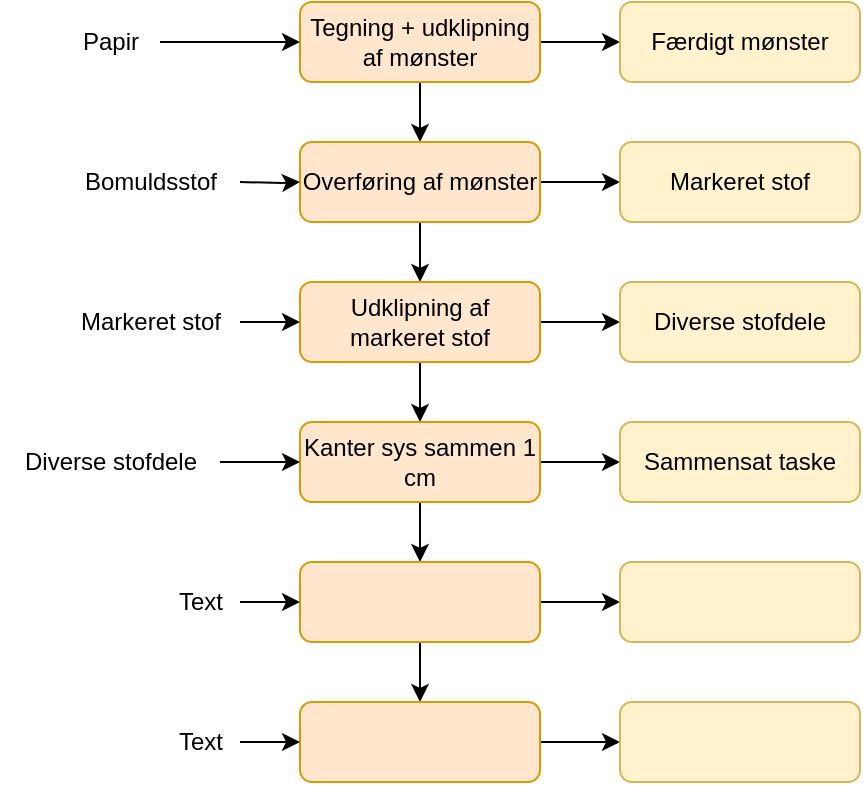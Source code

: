<mxfile version="20.2.7" type="github">
  <diagram id="C5RBs43oDa-KdzZeNtuy" name="Page-1">
    <mxGraphModel dx="946" dy="614" grid="1" gridSize="10" guides="1" tooltips="1" connect="1" arrows="1" fold="1" page="1" pageScale="1" pageWidth="827" pageHeight="1169" math="0" shadow="0">
      <root>
        <mxCell id="WIyWlLk6GJQsqaUBKTNV-0" />
        <mxCell id="WIyWlLk6GJQsqaUBKTNV-1" parent="WIyWlLk6GJQsqaUBKTNV-0" />
        <mxCell id="oULk6Vh2SIBAOdDKfZh6-1" value="" style="edgeStyle=orthogonalEdgeStyle;rounded=0;orthogonalLoop=1;jettySize=auto;html=1;" edge="1" parent="WIyWlLk6GJQsqaUBKTNV-1" source="WIyWlLk6GJQsqaUBKTNV-3" target="oULk6Vh2SIBAOdDKfZh6-0">
          <mxGeometry relative="1" as="geometry" />
        </mxCell>
        <mxCell id="oULk6Vh2SIBAOdDKfZh6-12" value="" style="edgeStyle=orthogonalEdgeStyle;rounded=0;orthogonalLoop=1;jettySize=auto;html=1;" edge="1" parent="WIyWlLk6GJQsqaUBKTNV-1" source="WIyWlLk6GJQsqaUBKTNV-3" target="oULk6Vh2SIBAOdDKfZh6-11">
          <mxGeometry relative="1" as="geometry" />
        </mxCell>
        <mxCell id="WIyWlLk6GJQsqaUBKTNV-3" value="Tegning + udklipning af mønster" style="rounded=1;whiteSpace=wrap;html=1;fontSize=12;glass=0;strokeWidth=1;shadow=0;fillColor=#ffe6cc;strokeColor=#d79b00;" parent="WIyWlLk6GJQsqaUBKTNV-1" vertex="1">
          <mxGeometry x="160" y="80" width="120" height="40" as="geometry" />
        </mxCell>
        <mxCell id="oULk6Vh2SIBAOdDKfZh6-3" value="" style="edgeStyle=orthogonalEdgeStyle;rounded=0;orthogonalLoop=1;jettySize=auto;html=1;" edge="1" parent="WIyWlLk6GJQsqaUBKTNV-1" source="oULk6Vh2SIBAOdDKfZh6-0" target="oULk6Vh2SIBAOdDKfZh6-2">
          <mxGeometry relative="1" as="geometry" />
        </mxCell>
        <mxCell id="oULk6Vh2SIBAOdDKfZh6-14" value="" style="edgeStyle=orthogonalEdgeStyle;rounded=0;orthogonalLoop=1;jettySize=auto;html=1;" edge="1" parent="WIyWlLk6GJQsqaUBKTNV-1" source="oULk6Vh2SIBAOdDKfZh6-0" target="oULk6Vh2SIBAOdDKfZh6-13">
          <mxGeometry relative="1" as="geometry" />
        </mxCell>
        <mxCell id="oULk6Vh2SIBAOdDKfZh6-0" value="Overføring af mønster" style="rounded=1;whiteSpace=wrap;html=1;fontSize=12;glass=0;strokeWidth=1;shadow=0;fillColor=#ffe6cc;strokeColor=#d79b00;" vertex="1" parent="WIyWlLk6GJQsqaUBKTNV-1">
          <mxGeometry x="160" y="150" width="120" height="40" as="geometry" />
        </mxCell>
        <mxCell id="oULk6Vh2SIBAOdDKfZh6-5" value="" style="edgeStyle=orthogonalEdgeStyle;rounded=0;orthogonalLoop=1;jettySize=auto;html=1;" edge="1" parent="WIyWlLk6GJQsqaUBKTNV-1" source="oULk6Vh2SIBAOdDKfZh6-2" target="oULk6Vh2SIBAOdDKfZh6-4">
          <mxGeometry relative="1" as="geometry" />
        </mxCell>
        <mxCell id="oULk6Vh2SIBAOdDKfZh6-16" value="" style="edgeStyle=orthogonalEdgeStyle;rounded=0;orthogonalLoop=1;jettySize=auto;html=1;" edge="1" parent="WIyWlLk6GJQsqaUBKTNV-1" source="oULk6Vh2SIBAOdDKfZh6-2" target="oULk6Vh2SIBAOdDKfZh6-15">
          <mxGeometry relative="1" as="geometry" />
        </mxCell>
        <mxCell id="oULk6Vh2SIBAOdDKfZh6-2" value="Udklipning af markeret stof" style="rounded=1;whiteSpace=wrap;html=1;fontSize=12;glass=0;strokeWidth=1;shadow=0;fillColor=#ffe6cc;strokeColor=#d79b00;" vertex="1" parent="WIyWlLk6GJQsqaUBKTNV-1">
          <mxGeometry x="160" y="220" width="120" height="40" as="geometry" />
        </mxCell>
        <mxCell id="oULk6Vh2SIBAOdDKfZh6-7" value="" style="edgeStyle=orthogonalEdgeStyle;rounded=0;orthogonalLoop=1;jettySize=auto;html=1;" edge="1" parent="WIyWlLk6GJQsqaUBKTNV-1" source="oULk6Vh2SIBAOdDKfZh6-4" target="oULk6Vh2SIBAOdDKfZh6-6">
          <mxGeometry relative="1" as="geometry" />
        </mxCell>
        <mxCell id="oULk6Vh2SIBAOdDKfZh6-18" value="" style="edgeStyle=orthogonalEdgeStyle;rounded=0;orthogonalLoop=1;jettySize=auto;html=1;" edge="1" parent="WIyWlLk6GJQsqaUBKTNV-1" source="oULk6Vh2SIBAOdDKfZh6-4" target="oULk6Vh2SIBAOdDKfZh6-17">
          <mxGeometry relative="1" as="geometry" />
        </mxCell>
        <mxCell id="oULk6Vh2SIBAOdDKfZh6-4" value="Kanter sys sammen 1 cm" style="rounded=1;whiteSpace=wrap;html=1;fontSize=12;glass=0;strokeWidth=1;shadow=0;fillColor=#ffe6cc;strokeColor=#d79b00;" vertex="1" parent="WIyWlLk6GJQsqaUBKTNV-1">
          <mxGeometry x="160" y="290" width="120" height="40" as="geometry" />
        </mxCell>
        <mxCell id="oULk6Vh2SIBAOdDKfZh6-9" value="" style="edgeStyle=orthogonalEdgeStyle;rounded=0;orthogonalLoop=1;jettySize=auto;html=1;" edge="1" parent="WIyWlLk6GJQsqaUBKTNV-1" source="oULk6Vh2SIBAOdDKfZh6-6" target="oULk6Vh2SIBAOdDKfZh6-8">
          <mxGeometry relative="1" as="geometry" />
        </mxCell>
        <mxCell id="oULk6Vh2SIBAOdDKfZh6-20" value="" style="edgeStyle=orthogonalEdgeStyle;rounded=0;orthogonalLoop=1;jettySize=auto;html=1;" edge="1" parent="WIyWlLk6GJQsqaUBKTNV-1" source="oULk6Vh2SIBAOdDKfZh6-6" target="oULk6Vh2SIBAOdDKfZh6-19">
          <mxGeometry relative="1" as="geometry" />
        </mxCell>
        <mxCell id="oULk6Vh2SIBAOdDKfZh6-6" value="" style="rounded=1;whiteSpace=wrap;html=1;fontSize=12;glass=0;strokeWidth=1;shadow=0;fillColor=#ffe6cc;strokeColor=#d79b00;" vertex="1" parent="WIyWlLk6GJQsqaUBKTNV-1">
          <mxGeometry x="160" y="360" width="120" height="40" as="geometry" />
        </mxCell>
        <mxCell id="oULk6Vh2SIBAOdDKfZh6-22" value="" style="edgeStyle=orthogonalEdgeStyle;rounded=0;orthogonalLoop=1;jettySize=auto;html=1;" edge="1" parent="WIyWlLk6GJQsqaUBKTNV-1" source="oULk6Vh2SIBAOdDKfZh6-8" target="oULk6Vh2SIBAOdDKfZh6-21">
          <mxGeometry relative="1" as="geometry" />
        </mxCell>
        <mxCell id="oULk6Vh2SIBAOdDKfZh6-8" value="" style="rounded=1;whiteSpace=wrap;html=1;fontSize=12;glass=0;strokeWidth=1;shadow=0;fillColor=#ffe6cc;strokeColor=#d79b00;" vertex="1" parent="WIyWlLk6GJQsqaUBKTNV-1">
          <mxGeometry x="160" y="430" width="120" height="40" as="geometry" />
        </mxCell>
        <mxCell id="oULk6Vh2SIBAOdDKfZh6-11" value="Færdigt mønster" style="rounded=1;whiteSpace=wrap;html=1;fontSize=12;glass=0;strokeWidth=1;shadow=0;fillColor=#fff2cc;strokeColor=#d6b656;" vertex="1" parent="WIyWlLk6GJQsqaUBKTNV-1">
          <mxGeometry x="320" y="80" width="120" height="40" as="geometry" />
        </mxCell>
        <mxCell id="oULk6Vh2SIBAOdDKfZh6-13" value="Markeret stof" style="rounded=1;whiteSpace=wrap;html=1;fontSize=12;glass=0;strokeWidth=1;shadow=0;fillColor=#fff2cc;strokeColor=#d6b656;" vertex="1" parent="WIyWlLk6GJQsqaUBKTNV-1">
          <mxGeometry x="320" y="150" width="120" height="40" as="geometry" />
        </mxCell>
        <mxCell id="oULk6Vh2SIBAOdDKfZh6-15" value="Diverse stofdele" style="rounded=1;whiteSpace=wrap;html=1;fontSize=12;glass=0;strokeWidth=1;shadow=0;fillColor=#fff2cc;strokeColor=#d6b656;" vertex="1" parent="WIyWlLk6GJQsqaUBKTNV-1">
          <mxGeometry x="320" y="220" width="120" height="40" as="geometry" />
        </mxCell>
        <mxCell id="oULk6Vh2SIBAOdDKfZh6-17" value="Sammensat taske" style="rounded=1;whiteSpace=wrap;html=1;fontSize=12;glass=0;strokeWidth=1;shadow=0;fillColor=#fff2cc;strokeColor=#d6b656;" vertex="1" parent="WIyWlLk6GJQsqaUBKTNV-1">
          <mxGeometry x="320" y="290" width="120" height="40" as="geometry" />
        </mxCell>
        <mxCell id="oULk6Vh2SIBAOdDKfZh6-19" value="" style="rounded=1;whiteSpace=wrap;html=1;fontSize=12;glass=0;strokeWidth=1;shadow=0;fillColor=#fff2cc;strokeColor=#d6b656;" vertex="1" parent="WIyWlLk6GJQsqaUBKTNV-1">
          <mxGeometry x="320" y="360" width="120" height="40" as="geometry" />
        </mxCell>
        <mxCell id="oULk6Vh2SIBAOdDKfZh6-21" value="" style="rounded=1;whiteSpace=wrap;html=1;fontSize=12;glass=0;strokeWidth=1;shadow=0;fillColor=#fff2cc;strokeColor=#d6b656;" vertex="1" parent="WIyWlLk6GJQsqaUBKTNV-1">
          <mxGeometry x="320" y="430" width="120" height="40" as="geometry" />
        </mxCell>
        <mxCell id="oULk6Vh2SIBAOdDKfZh6-32" value="" style="edgeStyle=orthogonalEdgeStyle;rounded=0;orthogonalLoop=1;jettySize=auto;html=1;" edge="1" parent="WIyWlLk6GJQsqaUBKTNV-1" source="oULk6Vh2SIBAOdDKfZh6-23" target="WIyWlLk6GJQsqaUBKTNV-3">
          <mxGeometry relative="1" as="geometry" />
        </mxCell>
        <mxCell id="oULk6Vh2SIBAOdDKfZh6-23" value="Papir" style="text;html=1;align=center;verticalAlign=middle;resizable=0;points=[];autosize=1;strokeColor=none;fillColor=none;" vertex="1" parent="WIyWlLk6GJQsqaUBKTNV-1">
          <mxGeometry x="40" y="85" width="50" height="30" as="geometry" />
        </mxCell>
        <mxCell id="oULk6Vh2SIBAOdDKfZh6-31" value="" style="edgeStyle=orthogonalEdgeStyle;rounded=0;orthogonalLoop=1;jettySize=auto;html=1;" edge="1" parent="WIyWlLk6GJQsqaUBKTNV-1" target="oULk6Vh2SIBAOdDKfZh6-0">
          <mxGeometry relative="1" as="geometry">
            <mxPoint x="130" y="170" as="sourcePoint" />
          </mxGeometry>
        </mxCell>
        <mxCell id="oULk6Vh2SIBAOdDKfZh6-30" value="" style="edgeStyle=orthogonalEdgeStyle;rounded=0;orthogonalLoop=1;jettySize=auto;html=1;" edge="1" parent="WIyWlLk6GJQsqaUBKTNV-1" source="oULk6Vh2SIBAOdDKfZh6-25" target="oULk6Vh2SIBAOdDKfZh6-2">
          <mxGeometry relative="1" as="geometry" />
        </mxCell>
        <mxCell id="oULk6Vh2SIBAOdDKfZh6-25" value="Markeret stof" style="text;html=1;align=center;verticalAlign=middle;resizable=0;points=[];autosize=1;strokeColor=none;fillColor=none;" vertex="1" parent="WIyWlLk6GJQsqaUBKTNV-1">
          <mxGeometry x="40" y="225" width="90" height="30" as="geometry" />
        </mxCell>
        <mxCell id="oULk6Vh2SIBAOdDKfZh6-27" value="" style="edgeStyle=orthogonalEdgeStyle;rounded=0;orthogonalLoop=1;jettySize=auto;html=1;" edge="1" parent="WIyWlLk6GJQsqaUBKTNV-1" source="oULk6Vh2SIBAOdDKfZh6-26" target="oULk6Vh2SIBAOdDKfZh6-4">
          <mxGeometry relative="1" as="geometry" />
        </mxCell>
        <mxCell id="oULk6Vh2SIBAOdDKfZh6-26" value="Diverse stofdele" style="text;html=1;align=center;verticalAlign=middle;resizable=0;points=[];autosize=1;strokeColor=none;fillColor=none;" vertex="1" parent="WIyWlLk6GJQsqaUBKTNV-1">
          <mxGeometry x="10" y="295" width="110" height="30" as="geometry" />
        </mxCell>
        <mxCell id="oULk6Vh2SIBAOdDKfZh6-33" value="" style="edgeStyle=orthogonalEdgeStyle;rounded=0;orthogonalLoop=1;jettySize=auto;html=1;" edge="1" parent="WIyWlLk6GJQsqaUBKTNV-1" source="oULk6Vh2SIBAOdDKfZh6-28" target="oULk6Vh2SIBAOdDKfZh6-6">
          <mxGeometry relative="1" as="geometry" />
        </mxCell>
        <mxCell id="oULk6Vh2SIBAOdDKfZh6-28" value="Text" style="text;html=1;align=center;verticalAlign=middle;resizable=0;points=[];autosize=1;strokeColor=none;fillColor=none;" vertex="1" parent="WIyWlLk6GJQsqaUBKTNV-1">
          <mxGeometry x="90" y="370" width="40" height="20" as="geometry" />
        </mxCell>
        <mxCell id="oULk6Vh2SIBAOdDKfZh6-34" value="" style="edgeStyle=orthogonalEdgeStyle;rounded=0;orthogonalLoop=1;jettySize=auto;html=1;" edge="1" parent="WIyWlLk6GJQsqaUBKTNV-1" source="oULk6Vh2SIBAOdDKfZh6-29" target="oULk6Vh2SIBAOdDKfZh6-8">
          <mxGeometry relative="1" as="geometry" />
        </mxCell>
        <mxCell id="oULk6Vh2SIBAOdDKfZh6-29" value="Text" style="text;html=1;align=center;verticalAlign=middle;resizable=0;points=[];autosize=1;strokeColor=none;fillColor=none;" vertex="1" parent="WIyWlLk6GJQsqaUBKTNV-1">
          <mxGeometry x="90" y="440" width="40" height="20" as="geometry" />
        </mxCell>
        <mxCell id="oULk6Vh2SIBAOdDKfZh6-36" value="Bomuldsstof" style="text;html=1;align=center;verticalAlign=middle;resizable=0;points=[];autosize=1;strokeColor=none;fillColor=none;" vertex="1" parent="WIyWlLk6GJQsqaUBKTNV-1">
          <mxGeometry x="40" y="155" width="90" height="30" as="geometry" />
        </mxCell>
      </root>
    </mxGraphModel>
  </diagram>
</mxfile>
